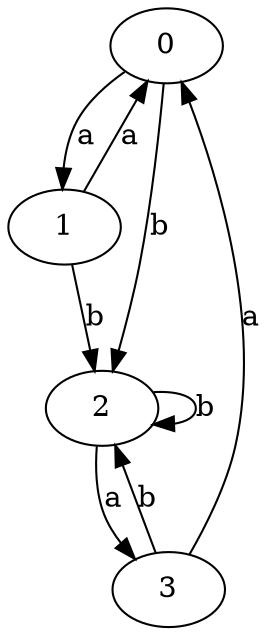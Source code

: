 digraph {
 ranksep=0.5;
 d2tdocpreamble = "\usetikzlibrary{automata}";
 d2tfigpreamble = "\tikzstyle{every state}= [ draw=blue!50,very thick,fill=blue!20]  \tikzstyle{auto}= [fill=white]";
 node [style="state"];
 edge [lblstyle="auto",topath="bend right", len=4  ]
  "0" [label="0",];
  "1" [label="1",];
  "2" [label="2",style = "state, initial, accepting"];
  "3" [label="3",];
  "0" -> "1" [label="a"];
  "0" -> "2" [label="b"];
  "1" -> "0" [label="a"];
  "1" -> "2" [label="b"];
  "2" -> "2" [label="b",topath="loop above"];
  "2" -> "3" [label="a"];
  "3" -> "0" [label="a"];
  "3" -> "2" [label="b"];
}
